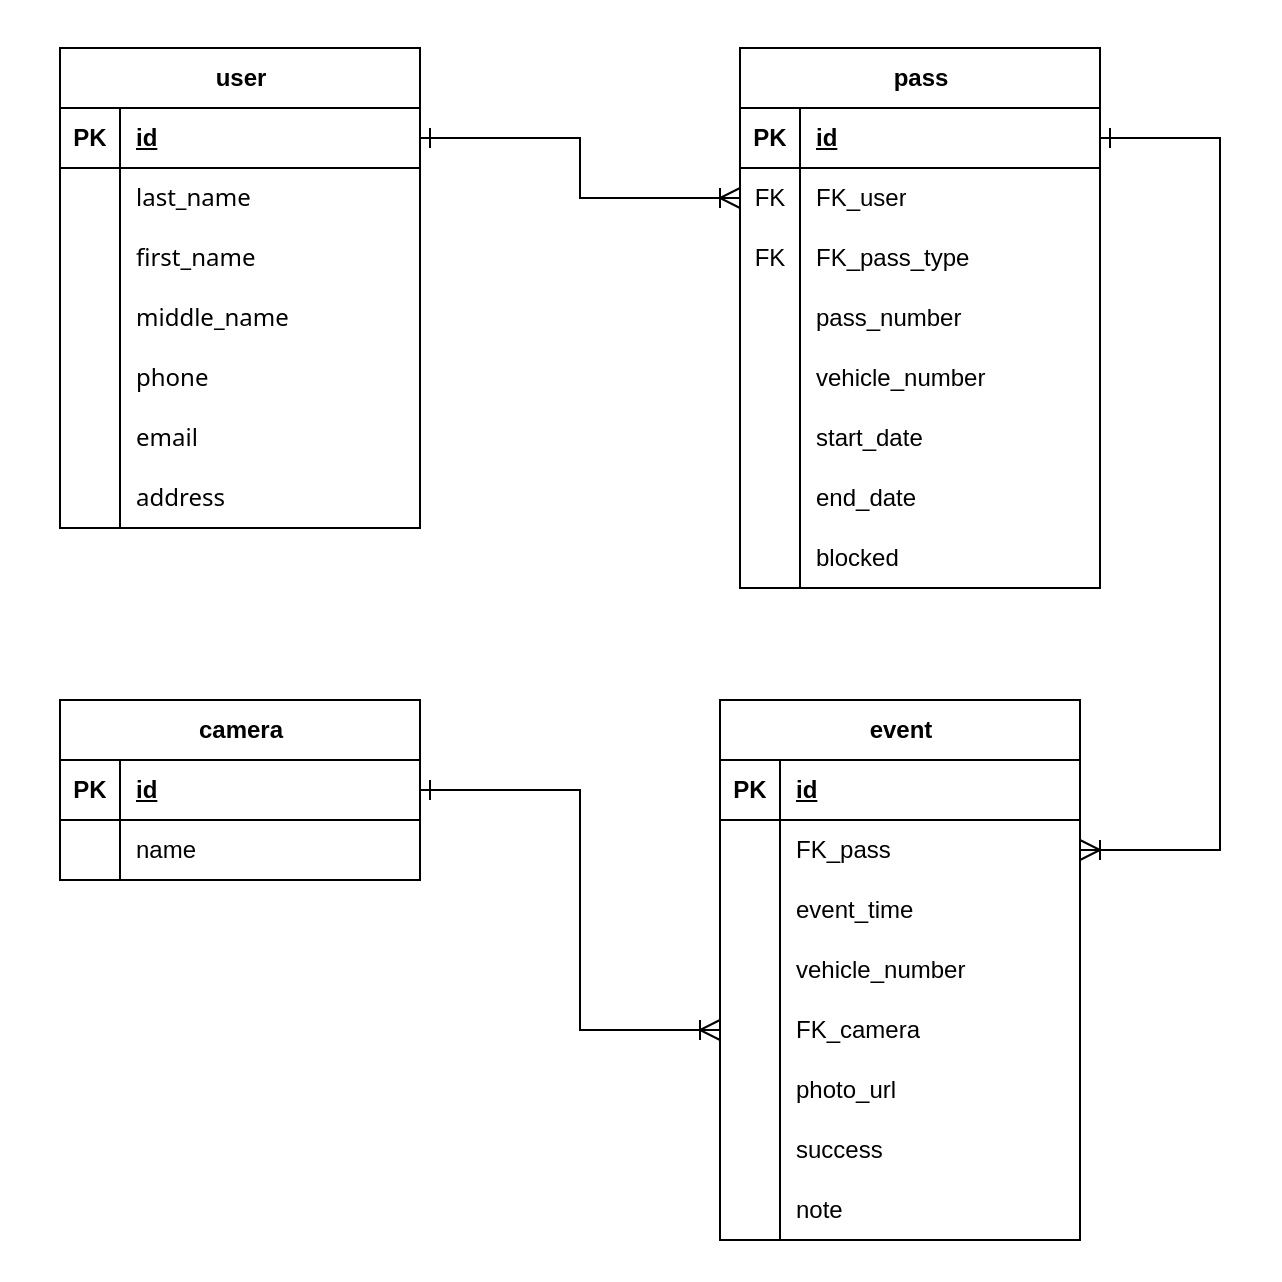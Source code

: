 <mxfile version="24.4.8" type="device">
  <diagram name="Страница — 1" id="ZFLMnjEEjDK_UrK1XO5l">
    <mxGraphModel dx="1221" dy="765" grid="1" gridSize="10" guides="1" tooltips="1" connect="1" arrows="1" fold="1" page="1" pageScale="1" pageWidth="1169" pageHeight="827" background="none" math="0" shadow="0">
      <root>
        <mxCell id="0" />
        <mxCell id="1" parent="0" />
        <mxCell id="rfX3fmeTe_TzDn6MFL8E-45" value="" style="rounded=0;whiteSpace=wrap;html=1;labelBackgroundColor=none;fontColor=default;labelBorderColor=none;strokeColor=none;" parent="1" vertex="1">
          <mxGeometry x="110" y="30" width="640" height="640" as="geometry" />
        </mxCell>
        <mxCell id="8xm2RryPE5Os0l2a6KrY-1" value="user" style="shape=table;startSize=30;container=1;collapsible=1;childLayout=tableLayout;fixedRows=1;rowLines=0;fontStyle=1;align=center;resizeLast=1;html=1;labelBackgroundColor=none;fontColor=default;labelBorderColor=none;" parent="1" vertex="1">
          <mxGeometry x="140" y="54" width="180" height="240" as="geometry" />
        </mxCell>
        <mxCell id="8xm2RryPE5Os0l2a6KrY-2" value="" style="shape=tableRow;horizontal=0;startSize=0;swimlaneHead=0;swimlaneBody=0;fillColor=none;collapsible=0;dropTarget=0;points=[[0,0.5],[1,0.5]];portConstraint=eastwest;top=0;left=0;right=0;bottom=1;labelBackgroundColor=none;fontColor=default;labelBorderColor=none;" parent="8xm2RryPE5Os0l2a6KrY-1" vertex="1">
          <mxGeometry y="30" width="180" height="30" as="geometry" />
        </mxCell>
        <mxCell id="8xm2RryPE5Os0l2a6KrY-3" value="PK" style="shape=partialRectangle;connectable=0;fillColor=none;top=0;left=0;bottom=0;right=0;fontStyle=1;overflow=hidden;whiteSpace=wrap;html=1;labelBackgroundColor=none;fontColor=default;labelBorderColor=none;" parent="8xm2RryPE5Os0l2a6KrY-2" vertex="1">
          <mxGeometry width="30" height="30" as="geometry">
            <mxRectangle width="30" height="30" as="alternateBounds" />
          </mxGeometry>
        </mxCell>
        <mxCell id="8xm2RryPE5Os0l2a6KrY-4" value="id" style="shape=partialRectangle;connectable=0;fillColor=none;top=0;left=0;bottom=0;right=0;align=left;spacingLeft=6;fontStyle=5;overflow=hidden;whiteSpace=wrap;html=1;labelBackgroundColor=none;fontColor=default;labelBorderColor=none;" parent="8xm2RryPE5Os0l2a6KrY-2" vertex="1">
          <mxGeometry x="30" width="150" height="30" as="geometry">
            <mxRectangle width="150" height="30" as="alternateBounds" />
          </mxGeometry>
        </mxCell>
        <mxCell id="8xm2RryPE5Os0l2a6KrY-5" value="" style="shape=tableRow;horizontal=0;startSize=0;swimlaneHead=0;swimlaneBody=0;fillColor=none;collapsible=0;dropTarget=0;points=[[0,0.5],[1,0.5]];portConstraint=eastwest;top=0;left=0;right=0;bottom=0;labelBackgroundColor=none;fontColor=default;labelBorderColor=none;" parent="8xm2RryPE5Os0l2a6KrY-1" vertex="1">
          <mxGeometry y="60" width="180" height="30" as="geometry" />
        </mxCell>
        <mxCell id="8xm2RryPE5Os0l2a6KrY-6" value="" style="shape=partialRectangle;connectable=0;fillColor=none;top=0;left=0;bottom=0;right=0;editable=1;overflow=hidden;whiteSpace=wrap;html=1;labelBackgroundColor=none;fontColor=default;labelBorderColor=none;" parent="8xm2RryPE5Os0l2a6KrY-5" vertex="1">
          <mxGeometry width="30" height="30" as="geometry">
            <mxRectangle width="30" height="30" as="alternateBounds" />
          </mxGeometry>
        </mxCell>
        <mxCell id="8xm2RryPE5Os0l2a6KrY-7" value="&lt;span style=&quot;font-family: Söhne, ui-sans-serif, system-ui, -apple-system, &amp;quot;Segoe UI&amp;quot;, Roboto, Ubuntu, Cantarell, &amp;quot;Noto Sans&amp;quot;, sans-serif, &amp;quot;Helvetica Neue&amp;quot;, Arial, &amp;quot;Apple Color Emoji&amp;quot;, &amp;quot;Segoe UI Emoji&amp;quot;, &amp;quot;Segoe UI Symbol&amp;quot;, &amp;quot;Noto Color Emoji&amp;quot;; white-space-collapse: preserve;&quot;&gt;&lt;font style=&quot;font-size: 12px;&quot;&gt;last_name&lt;/font&gt;&lt;/span&gt;" style="shape=partialRectangle;connectable=0;fillColor=none;top=0;left=0;bottom=0;right=0;align=left;spacingLeft=6;overflow=hidden;whiteSpace=wrap;html=1;labelBackgroundColor=none;fontColor=default;labelBorderColor=none;" parent="8xm2RryPE5Os0l2a6KrY-5" vertex="1">
          <mxGeometry x="30" width="150" height="30" as="geometry">
            <mxRectangle width="150" height="30" as="alternateBounds" />
          </mxGeometry>
        </mxCell>
        <mxCell id="8xm2RryPE5Os0l2a6KrY-8" value="" style="shape=tableRow;horizontal=0;startSize=0;swimlaneHead=0;swimlaneBody=0;fillColor=none;collapsible=0;dropTarget=0;points=[[0,0.5],[1,0.5]];portConstraint=eastwest;top=0;left=0;right=0;bottom=0;labelBackgroundColor=none;fontColor=default;labelBorderColor=none;" parent="8xm2RryPE5Os0l2a6KrY-1" vertex="1">
          <mxGeometry y="90" width="180" height="30" as="geometry" />
        </mxCell>
        <mxCell id="8xm2RryPE5Os0l2a6KrY-9" value="" style="shape=partialRectangle;connectable=0;fillColor=none;top=0;left=0;bottom=0;right=0;editable=1;overflow=hidden;whiteSpace=wrap;html=1;labelBackgroundColor=none;fontColor=default;labelBorderColor=none;" parent="8xm2RryPE5Os0l2a6KrY-8" vertex="1">
          <mxGeometry width="30" height="30" as="geometry">
            <mxRectangle width="30" height="30" as="alternateBounds" />
          </mxGeometry>
        </mxCell>
        <mxCell id="8xm2RryPE5Os0l2a6KrY-10" value="&lt;span style=&quot;font-family: Söhne, ui-sans-serif, system-ui, -apple-system, &amp;quot;Segoe UI&amp;quot;, Roboto, Ubuntu, Cantarell, &amp;quot;Noto Sans&amp;quot;, sans-serif, &amp;quot;Helvetica Neue&amp;quot;, Arial, &amp;quot;Apple Color Emoji&amp;quot;, &amp;quot;Segoe UI Emoji&amp;quot;, &amp;quot;Segoe UI Symbol&amp;quot;, &amp;quot;Noto Color Emoji&amp;quot;; white-space-collapse: preserve;&quot;&gt;&lt;font style=&quot;font-size: 12px;&quot;&gt;first_name&lt;/font&gt;&lt;/span&gt;" style="shape=partialRectangle;connectable=0;fillColor=none;top=0;left=0;bottom=0;right=0;align=left;spacingLeft=6;overflow=hidden;whiteSpace=wrap;html=1;labelBackgroundColor=none;fontColor=default;labelBorderColor=none;" parent="8xm2RryPE5Os0l2a6KrY-8" vertex="1">
          <mxGeometry x="30" width="150" height="30" as="geometry">
            <mxRectangle width="150" height="30" as="alternateBounds" />
          </mxGeometry>
        </mxCell>
        <mxCell id="8xm2RryPE5Os0l2a6KrY-11" value="" style="shape=tableRow;horizontal=0;startSize=0;swimlaneHead=0;swimlaneBody=0;fillColor=none;collapsible=0;dropTarget=0;points=[[0,0.5],[1,0.5]];portConstraint=eastwest;top=0;left=0;right=0;bottom=0;labelBackgroundColor=none;fontColor=default;labelBorderColor=none;" parent="8xm2RryPE5Os0l2a6KrY-1" vertex="1">
          <mxGeometry y="120" width="180" height="30" as="geometry" />
        </mxCell>
        <mxCell id="8xm2RryPE5Os0l2a6KrY-12" value="" style="shape=partialRectangle;connectable=0;fillColor=none;top=0;left=0;bottom=0;right=0;editable=1;overflow=hidden;whiteSpace=wrap;html=1;labelBackgroundColor=none;fontColor=default;labelBorderColor=none;" parent="8xm2RryPE5Os0l2a6KrY-11" vertex="1">
          <mxGeometry width="30" height="30" as="geometry">
            <mxRectangle width="30" height="30" as="alternateBounds" />
          </mxGeometry>
        </mxCell>
        <mxCell id="8xm2RryPE5Os0l2a6KrY-13" value="&lt;span style=&quot;font-family: Söhne, ui-sans-serif, system-ui, -apple-system, &amp;quot;Segoe UI&amp;quot;, Roboto, Ubuntu, Cantarell, &amp;quot;Noto Sans&amp;quot;, sans-serif, &amp;quot;Helvetica Neue&amp;quot;, Arial, &amp;quot;Apple Color Emoji&amp;quot;, &amp;quot;Segoe UI Emoji&amp;quot;, &amp;quot;Segoe UI Symbol&amp;quot;, &amp;quot;Noto Color Emoji&amp;quot;; white-space-collapse: preserve;&quot;&gt;&lt;font style=&quot;font-size: 12px;&quot;&gt;middle_name&lt;/font&gt;&lt;/span&gt;" style="shape=partialRectangle;connectable=0;fillColor=none;top=0;left=0;bottom=0;right=0;align=left;spacingLeft=6;overflow=hidden;whiteSpace=wrap;html=1;labelBackgroundColor=none;fontColor=default;labelBorderColor=none;" parent="8xm2RryPE5Os0l2a6KrY-11" vertex="1">
          <mxGeometry x="30" width="150" height="30" as="geometry">
            <mxRectangle width="150" height="30" as="alternateBounds" />
          </mxGeometry>
        </mxCell>
        <mxCell id="8xm2RryPE5Os0l2a6KrY-17" value="" style="shape=tableRow;horizontal=0;startSize=0;swimlaneHead=0;swimlaneBody=0;fillColor=none;collapsible=0;dropTarget=0;points=[[0,0.5],[1,0.5]];portConstraint=eastwest;top=0;left=0;right=0;bottom=0;labelBackgroundColor=none;fontColor=default;labelBorderColor=none;" parent="8xm2RryPE5Os0l2a6KrY-1" vertex="1">
          <mxGeometry y="150" width="180" height="30" as="geometry" />
        </mxCell>
        <mxCell id="8xm2RryPE5Os0l2a6KrY-18" value="" style="shape=partialRectangle;connectable=0;fillColor=none;top=0;left=0;bottom=0;right=0;editable=1;overflow=hidden;whiteSpace=wrap;html=1;labelBackgroundColor=none;fontColor=default;labelBorderColor=none;" parent="8xm2RryPE5Os0l2a6KrY-17" vertex="1">
          <mxGeometry width="30" height="30" as="geometry">
            <mxRectangle width="30" height="30" as="alternateBounds" />
          </mxGeometry>
        </mxCell>
        <mxCell id="8xm2RryPE5Os0l2a6KrY-19" value="&lt;span style=&quot;font-family: Söhne, ui-sans-serif, system-ui, -apple-system, &amp;quot;Segoe UI&amp;quot;, Roboto, Ubuntu, Cantarell, &amp;quot;Noto Sans&amp;quot;, sans-serif, &amp;quot;Helvetica Neue&amp;quot;, Arial, &amp;quot;Apple Color Emoji&amp;quot;, &amp;quot;Segoe UI Emoji&amp;quot;, &amp;quot;Segoe UI Symbol&amp;quot;, &amp;quot;Noto Color Emoji&amp;quot;; white-space-collapse: preserve;&quot;&gt;&lt;font style=&quot;font-size: 12px;&quot;&gt;phone&lt;/font&gt;&lt;/span&gt;" style="shape=partialRectangle;connectable=0;fillColor=none;top=0;left=0;bottom=0;right=0;align=left;spacingLeft=6;overflow=hidden;whiteSpace=wrap;html=1;labelBackgroundColor=none;fontColor=default;labelBorderColor=none;" parent="8xm2RryPE5Os0l2a6KrY-17" vertex="1">
          <mxGeometry x="30" width="150" height="30" as="geometry">
            <mxRectangle width="150" height="30" as="alternateBounds" />
          </mxGeometry>
        </mxCell>
        <mxCell id="8xm2RryPE5Os0l2a6KrY-14" value="" style="shape=tableRow;horizontal=0;startSize=0;swimlaneHead=0;swimlaneBody=0;fillColor=none;collapsible=0;dropTarget=0;points=[[0,0.5],[1,0.5]];portConstraint=eastwest;top=0;left=0;right=0;bottom=0;labelBackgroundColor=none;fontColor=default;labelBorderColor=none;" parent="8xm2RryPE5Os0l2a6KrY-1" vertex="1">
          <mxGeometry y="180" width="180" height="30" as="geometry" />
        </mxCell>
        <mxCell id="8xm2RryPE5Os0l2a6KrY-15" value="" style="shape=partialRectangle;connectable=0;fillColor=none;top=0;left=0;bottom=0;right=0;editable=1;overflow=hidden;whiteSpace=wrap;html=1;labelBackgroundColor=none;fontColor=default;labelBorderColor=none;" parent="8xm2RryPE5Os0l2a6KrY-14" vertex="1">
          <mxGeometry width="30" height="30" as="geometry">
            <mxRectangle width="30" height="30" as="alternateBounds" />
          </mxGeometry>
        </mxCell>
        <mxCell id="8xm2RryPE5Os0l2a6KrY-16" value="&lt;font face=&quot;Söhne, ui-sans-serif, system-ui, -apple-system, Segoe UI, Roboto, Ubuntu, Cantarell, Noto Sans, sans-serif, Helvetica Neue, Arial, Apple Color Emoji, Segoe UI Emoji, Segoe UI Symbol, Noto Color Emoji&quot;&gt;&lt;span style=&quot;white-space-collapse: preserve;&quot;&gt;email&lt;/span&gt;&lt;/font&gt;" style="shape=partialRectangle;connectable=0;fillColor=none;top=0;left=0;bottom=0;right=0;align=left;spacingLeft=6;overflow=hidden;whiteSpace=wrap;html=1;labelBackgroundColor=none;fontColor=default;labelBorderColor=none;" parent="8xm2RryPE5Os0l2a6KrY-14" vertex="1">
          <mxGeometry x="30" width="150" height="30" as="geometry">
            <mxRectangle width="150" height="30" as="alternateBounds" />
          </mxGeometry>
        </mxCell>
        <mxCell id="8xm2RryPE5Os0l2a6KrY-20" value="" style="shape=tableRow;horizontal=0;startSize=0;swimlaneHead=0;swimlaneBody=0;fillColor=none;collapsible=0;dropTarget=0;points=[[0,0.5],[1,0.5]];portConstraint=eastwest;top=0;left=0;right=0;bottom=0;labelBackgroundColor=none;fontColor=default;labelBorderColor=none;" parent="8xm2RryPE5Os0l2a6KrY-1" vertex="1">
          <mxGeometry y="210" width="180" height="30" as="geometry" />
        </mxCell>
        <mxCell id="8xm2RryPE5Os0l2a6KrY-21" value="" style="shape=partialRectangle;connectable=0;fillColor=none;top=0;left=0;bottom=0;right=0;editable=1;overflow=hidden;whiteSpace=wrap;html=1;labelBackgroundColor=none;fontColor=default;labelBorderColor=none;" parent="8xm2RryPE5Os0l2a6KrY-20" vertex="1">
          <mxGeometry width="30" height="30" as="geometry">
            <mxRectangle width="30" height="30" as="alternateBounds" />
          </mxGeometry>
        </mxCell>
        <mxCell id="8xm2RryPE5Os0l2a6KrY-22" value="&lt;span style=&quot;font-family: Söhne, ui-sans-serif, system-ui, -apple-system, &amp;quot;Segoe UI&amp;quot;, Roboto, Ubuntu, Cantarell, &amp;quot;Noto Sans&amp;quot;, sans-serif, &amp;quot;Helvetica Neue&amp;quot;, Arial, &amp;quot;Apple Color Emoji&amp;quot;, &amp;quot;Segoe UI Emoji&amp;quot;, &amp;quot;Segoe UI Symbol&amp;quot;, &amp;quot;Noto Color Emoji&amp;quot;; white-space-collapse: preserve;&quot;&gt;&lt;font style=&quot;font-size: 12px;&quot;&gt;address&lt;/font&gt;&lt;/span&gt;" style="shape=partialRectangle;connectable=0;fillColor=none;top=0;left=0;bottom=0;right=0;align=left;spacingLeft=6;overflow=hidden;whiteSpace=wrap;html=1;labelBackgroundColor=none;fontColor=default;labelBorderColor=none;" parent="8xm2RryPE5Os0l2a6KrY-20" vertex="1">
          <mxGeometry x="30" width="150" height="30" as="geometry">
            <mxRectangle width="150" height="30" as="alternateBounds" />
          </mxGeometry>
        </mxCell>
        <mxCell id="8xm2RryPE5Os0l2a6KrY-23" value="&lt;div style=&quot;text-align: left;&quot;&gt;&lt;span style=&quot;background-color: initial; white-space: pre-wrap;&quot;&gt;pass&lt;/span&gt;&lt;/div&gt;" style="shape=table;startSize=30;container=1;collapsible=1;childLayout=tableLayout;fixedRows=1;rowLines=0;fontStyle=1;align=center;resizeLast=1;html=1;labelBackgroundColor=none;fontColor=default;labelBorderColor=none;" parent="1" vertex="1">
          <mxGeometry x="480" y="54" width="180" height="270" as="geometry" />
        </mxCell>
        <mxCell id="8xm2RryPE5Os0l2a6KrY-24" value="" style="shape=tableRow;horizontal=0;startSize=0;swimlaneHead=0;swimlaneBody=0;fillColor=none;collapsible=0;dropTarget=0;points=[[0,0.5],[1,0.5]];portConstraint=eastwest;top=0;left=0;right=0;bottom=1;labelBackgroundColor=none;fontColor=default;labelBorderColor=none;" parent="8xm2RryPE5Os0l2a6KrY-23" vertex="1">
          <mxGeometry y="30" width="180" height="30" as="geometry" />
        </mxCell>
        <mxCell id="8xm2RryPE5Os0l2a6KrY-25" value="PK" style="shape=partialRectangle;connectable=0;fillColor=none;top=0;left=0;bottom=0;right=0;fontStyle=1;overflow=hidden;whiteSpace=wrap;html=1;labelBackgroundColor=none;fontColor=default;labelBorderColor=none;" parent="8xm2RryPE5Os0l2a6KrY-24" vertex="1">
          <mxGeometry width="30" height="30" as="geometry">
            <mxRectangle width="30" height="30" as="alternateBounds" />
          </mxGeometry>
        </mxCell>
        <mxCell id="8xm2RryPE5Os0l2a6KrY-26" value="id" style="shape=partialRectangle;connectable=0;fillColor=none;top=0;left=0;bottom=0;right=0;align=left;spacingLeft=6;fontStyle=5;overflow=hidden;whiteSpace=wrap;html=1;labelBackgroundColor=none;fontColor=default;labelBorderColor=none;" parent="8xm2RryPE5Os0l2a6KrY-24" vertex="1">
          <mxGeometry x="30" width="150" height="30" as="geometry">
            <mxRectangle width="150" height="30" as="alternateBounds" />
          </mxGeometry>
        </mxCell>
        <mxCell id="8xm2RryPE5Os0l2a6KrY-27" value="" style="shape=tableRow;horizontal=0;startSize=0;swimlaneHead=0;swimlaneBody=0;fillColor=none;collapsible=0;dropTarget=0;points=[[0,0.5],[1,0.5]];portConstraint=eastwest;top=0;left=0;right=0;bottom=0;labelBackgroundColor=none;fontColor=default;labelBorderColor=none;" parent="8xm2RryPE5Os0l2a6KrY-23" vertex="1">
          <mxGeometry y="60" width="180" height="30" as="geometry" />
        </mxCell>
        <mxCell id="8xm2RryPE5Os0l2a6KrY-28" value="FK" style="shape=partialRectangle;connectable=0;fillColor=none;top=0;left=0;bottom=0;right=0;editable=1;overflow=hidden;whiteSpace=wrap;html=1;labelBackgroundColor=none;fontColor=default;labelBorderColor=none;" parent="8xm2RryPE5Os0l2a6KrY-27" vertex="1">
          <mxGeometry width="30" height="30" as="geometry">
            <mxRectangle width="30" height="30" as="alternateBounds" />
          </mxGeometry>
        </mxCell>
        <mxCell id="8xm2RryPE5Os0l2a6KrY-29" value="FK_user" style="shape=partialRectangle;connectable=0;fillColor=none;top=0;left=0;bottom=0;right=0;align=left;spacingLeft=6;overflow=hidden;whiteSpace=wrap;html=1;labelBackgroundColor=none;fontColor=default;labelBorderColor=none;" parent="8xm2RryPE5Os0l2a6KrY-27" vertex="1">
          <mxGeometry x="30" width="150" height="30" as="geometry">
            <mxRectangle width="150" height="30" as="alternateBounds" />
          </mxGeometry>
        </mxCell>
        <mxCell id="8xm2RryPE5Os0l2a6KrY-30" value="" style="shape=tableRow;horizontal=0;startSize=0;swimlaneHead=0;swimlaneBody=0;fillColor=none;collapsible=0;dropTarget=0;points=[[0,0.5],[1,0.5]];portConstraint=eastwest;top=0;left=0;right=0;bottom=0;labelBackgroundColor=none;fontColor=default;labelBorderColor=none;" parent="8xm2RryPE5Os0l2a6KrY-23" vertex="1">
          <mxGeometry y="90" width="180" height="30" as="geometry" />
        </mxCell>
        <mxCell id="8xm2RryPE5Os0l2a6KrY-31" value="&lt;span style=&quot;text-align: left; white-space-collapse: preserve;&quot;&gt;FK&lt;/span&gt;" style="shape=partialRectangle;connectable=0;fillColor=none;top=0;left=0;bottom=0;right=0;editable=1;overflow=hidden;whiteSpace=wrap;html=1;labelBackgroundColor=none;fontColor=default;labelBorderColor=none;" parent="8xm2RryPE5Os0l2a6KrY-30" vertex="1">
          <mxGeometry width="30" height="30" as="geometry">
            <mxRectangle width="30" height="30" as="alternateBounds" />
          </mxGeometry>
        </mxCell>
        <mxCell id="8xm2RryPE5Os0l2a6KrY-32" value="&lt;span style=&quot;white-space-collapse: preserve;&quot;&gt;&lt;font style=&quot;font-size: 12px;&quot;&gt;FK_pass_type&lt;/font&gt;&lt;/span&gt;" style="shape=partialRectangle;connectable=0;fillColor=none;top=0;left=0;bottom=0;right=0;align=left;spacingLeft=6;overflow=hidden;whiteSpace=wrap;html=1;labelBackgroundColor=none;fontColor=default;labelBorderColor=none;" parent="8xm2RryPE5Os0l2a6KrY-30" vertex="1">
          <mxGeometry x="30" width="150" height="30" as="geometry">
            <mxRectangle width="150" height="30" as="alternateBounds" />
          </mxGeometry>
        </mxCell>
        <mxCell id="8xm2RryPE5Os0l2a6KrY-33" value="" style="shape=tableRow;horizontal=0;startSize=0;swimlaneHead=0;swimlaneBody=0;fillColor=none;collapsible=0;dropTarget=0;points=[[0,0.5],[1,0.5]];portConstraint=eastwest;top=0;left=0;right=0;bottom=0;labelBackgroundColor=none;fontColor=default;labelBorderColor=none;" parent="8xm2RryPE5Os0l2a6KrY-23" vertex="1">
          <mxGeometry y="120" width="180" height="30" as="geometry" />
        </mxCell>
        <mxCell id="8xm2RryPE5Os0l2a6KrY-34" value="" style="shape=partialRectangle;connectable=0;fillColor=none;top=0;left=0;bottom=0;right=0;editable=1;overflow=hidden;whiteSpace=wrap;html=1;labelBackgroundColor=none;fontColor=default;labelBorderColor=none;" parent="8xm2RryPE5Os0l2a6KrY-33" vertex="1">
          <mxGeometry width="30" height="30" as="geometry">
            <mxRectangle width="30" height="30" as="alternateBounds" />
          </mxGeometry>
        </mxCell>
        <mxCell id="8xm2RryPE5Os0l2a6KrY-35" value="&lt;span style=&quot;white-space-collapse: preserve;&quot;&gt;&lt;font face=&quot;Helvetica&quot; style=&quot;font-size: 12px;&quot;&gt;pass_number&lt;/font&gt;&lt;/span&gt;" style="shape=partialRectangle;connectable=0;fillColor=none;top=0;left=0;bottom=0;right=0;align=left;spacingLeft=6;overflow=hidden;whiteSpace=wrap;html=1;labelBackgroundColor=none;fontColor=default;labelBorderColor=none;" parent="8xm2RryPE5Os0l2a6KrY-33" vertex="1">
          <mxGeometry x="30" width="150" height="30" as="geometry">
            <mxRectangle width="150" height="30" as="alternateBounds" />
          </mxGeometry>
        </mxCell>
        <mxCell id="KaoGU5yQFKC2PFbs57Cs-1" value="" style="shape=tableRow;horizontal=0;startSize=0;swimlaneHead=0;swimlaneBody=0;fillColor=none;collapsible=0;dropTarget=0;points=[[0,0.5],[1,0.5]];portConstraint=eastwest;top=0;left=0;right=0;bottom=0;labelBackgroundColor=none;fontColor=default;labelBorderColor=none;" vertex="1" parent="8xm2RryPE5Os0l2a6KrY-23">
          <mxGeometry y="150" width="180" height="30" as="geometry" />
        </mxCell>
        <mxCell id="KaoGU5yQFKC2PFbs57Cs-2" value="" style="shape=partialRectangle;connectable=0;fillColor=none;top=0;left=0;bottom=0;right=0;editable=1;overflow=hidden;whiteSpace=wrap;html=1;labelBackgroundColor=none;fontColor=default;labelBorderColor=none;" vertex="1" parent="KaoGU5yQFKC2PFbs57Cs-1">
          <mxGeometry width="30" height="30" as="geometry">
            <mxRectangle width="30" height="30" as="alternateBounds" />
          </mxGeometry>
        </mxCell>
        <mxCell id="KaoGU5yQFKC2PFbs57Cs-3" value="vehicle_number" style="shape=partialRectangle;connectable=0;fillColor=none;top=0;left=0;bottom=0;right=0;align=left;spacingLeft=6;overflow=hidden;whiteSpace=wrap;html=1;labelBackgroundColor=none;fontColor=default;labelBorderColor=none;" vertex="1" parent="KaoGU5yQFKC2PFbs57Cs-1">
          <mxGeometry x="30" width="150" height="30" as="geometry">
            <mxRectangle width="150" height="30" as="alternateBounds" />
          </mxGeometry>
        </mxCell>
        <mxCell id="8xm2RryPE5Os0l2a6KrY-36" value="" style="shape=tableRow;horizontal=0;startSize=0;swimlaneHead=0;swimlaneBody=0;fillColor=none;collapsible=0;dropTarget=0;points=[[0,0.5],[1,0.5]];portConstraint=eastwest;top=0;left=0;right=0;bottom=0;labelBackgroundColor=none;fontColor=default;labelBorderColor=none;" parent="8xm2RryPE5Os0l2a6KrY-23" vertex="1">
          <mxGeometry y="180" width="180" height="30" as="geometry" />
        </mxCell>
        <mxCell id="8xm2RryPE5Os0l2a6KrY-37" value="" style="shape=partialRectangle;connectable=0;fillColor=none;top=0;left=0;bottom=0;right=0;editable=1;overflow=hidden;whiteSpace=wrap;html=1;labelBackgroundColor=none;fontColor=default;labelBorderColor=none;" parent="8xm2RryPE5Os0l2a6KrY-36" vertex="1">
          <mxGeometry width="30" height="30" as="geometry">
            <mxRectangle width="30" height="30" as="alternateBounds" />
          </mxGeometry>
        </mxCell>
        <mxCell id="8xm2RryPE5Os0l2a6KrY-38" value="start_date" style="shape=partialRectangle;connectable=0;fillColor=none;top=0;left=0;bottom=0;right=0;align=left;spacingLeft=6;overflow=hidden;whiteSpace=wrap;html=1;labelBackgroundColor=none;fontColor=default;labelBorderColor=none;" parent="8xm2RryPE5Os0l2a6KrY-36" vertex="1">
          <mxGeometry x="30" width="150" height="30" as="geometry">
            <mxRectangle width="150" height="30" as="alternateBounds" />
          </mxGeometry>
        </mxCell>
        <mxCell id="8xm2RryPE5Os0l2a6KrY-39" value="" style="shape=tableRow;horizontal=0;startSize=0;swimlaneHead=0;swimlaneBody=0;fillColor=none;collapsible=0;dropTarget=0;points=[[0,0.5],[1,0.5]];portConstraint=eastwest;top=0;left=0;right=0;bottom=0;labelBackgroundColor=none;fontColor=default;labelBorderColor=none;" parent="8xm2RryPE5Os0l2a6KrY-23" vertex="1">
          <mxGeometry y="210" width="180" height="30" as="geometry" />
        </mxCell>
        <mxCell id="8xm2RryPE5Os0l2a6KrY-40" value="" style="shape=partialRectangle;connectable=0;fillColor=none;top=0;left=0;bottom=0;right=0;editable=1;overflow=hidden;whiteSpace=wrap;html=1;labelBackgroundColor=none;fontColor=default;labelBorderColor=none;" parent="8xm2RryPE5Os0l2a6KrY-39" vertex="1">
          <mxGeometry width="30" height="30" as="geometry">
            <mxRectangle width="30" height="30" as="alternateBounds" />
          </mxGeometry>
        </mxCell>
        <mxCell id="8xm2RryPE5Os0l2a6KrY-41" value="end_date" style="shape=partialRectangle;connectable=0;fillColor=none;top=0;left=0;bottom=0;right=0;align=left;spacingLeft=6;overflow=hidden;whiteSpace=wrap;html=1;labelBackgroundColor=none;fontColor=default;labelBorderColor=none;" parent="8xm2RryPE5Os0l2a6KrY-39" vertex="1">
          <mxGeometry x="30" width="150" height="30" as="geometry">
            <mxRectangle width="150" height="30" as="alternateBounds" />
          </mxGeometry>
        </mxCell>
        <mxCell id="8xm2RryPE5Os0l2a6KrY-42" value="" style="shape=tableRow;horizontal=0;startSize=0;swimlaneHead=0;swimlaneBody=0;fillColor=none;collapsible=0;dropTarget=0;points=[[0,0.5],[1,0.5]];portConstraint=eastwest;top=0;left=0;right=0;bottom=0;labelBackgroundColor=none;fontColor=default;labelBorderColor=none;" parent="8xm2RryPE5Os0l2a6KrY-23" vertex="1">
          <mxGeometry y="240" width="180" height="30" as="geometry" />
        </mxCell>
        <mxCell id="8xm2RryPE5Os0l2a6KrY-43" value="" style="shape=partialRectangle;connectable=0;fillColor=none;top=0;left=0;bottom=0;right=0;editable=1;overflow=hidden;whiteSpace=wrap;html=1;labelBackgroundColor=none;fontColor=default;labelBorderColor=none;" parent="8xm2RryPE5Os0l2a6KrY-42" vertex="1">
          <mxGeometry width="30" height="30" as="geometry">
            <mxRectangle width="30" height="30" as="alternateBounds" />
          </mxGeometry>
        </mxCell>
        <mxCell id="8xm2RryPE5Os0l2a6KrY-44" value="blocked" style="shape=partialRectangle;connectable=0;fillColor=none;top=0;left=0;bottom=0;right=0;align=left;spacingLeft=6;overflow=hidden;whiteSpace=wrap;html=1;labelBackgroundColor=none;fontColor=default;labelBorderColor=none;" parent="8xm2RryPE5Os0l2a6KrY-42" vertex="1">
          <mxGeometry x="30" width="150" height="30" as="geometry">
            <mxRectangle width="150" height="30" as="alternateBounds" />
          </mxGeometry>
        </mxCell>
        <mxCell id="8xm2RryPE5Os0l2a6KrY-80" value="event" style="shape=table;startSize=30;container=1;collapsible=1;childLayout=tableLayout;fixedRows=1;rowLines=0;fontStyle=1;align=center;resizeLast=1;html=1;labelBackgroundColor=none;fontColor=default;labelBorderColor=none;" parent="1" vertex="1">
          <mxGeometry x="470" y="380" width="180" height="270" as="geometry" />
        </mxCell>
        <mxCell id="8xm2RryPE5Os0l2a6KrY-81" value="" style="shape=tableRow;horizontal=0;startSize=0;swimlaneHead=0;swimlaneBody=0;fillColor=none;collapsible=0;dropTarget=0;points=[[0,0.5],[1,0.5]];portConstraint=eastwest;top=0;left=0;right=0;bottom=1;labelBackgroundColor=none;fontColor=default;labelBorderColor=none;" parent="8xm2RryPE5Os0l2a6KrY-80" vertex="1">
          <mxGeometry y="30" width="180" height="30" as="geometry" />
        </mxCell>
        <mxCell id="8xm2RryPE5Os0l2a6KrY-82" value="PK" style="shape=partialRectangle;connectable=0;fillColor=none;top=0;left=0;bottom=0;right=0;fontStyle=1;overflow=hidden;whiteSpace=wrap;html=1;labelBackgroundColor=none;fontColor=default;labelBorderColor=none;" parent="8xm2RryPE5Os0l2a6KrY-81" vertex="1">
          <mxGeometry width="30" height="30" as="geometry">
            <mxRectangle width="30" height="30" as="alternateBounds" />
          </mxGeometry>
        </mxCell>
        <mxCell id="8xm2RryPE5Os0l2a6KrY-83" value="id" style="shape=partialRectangle;connectable=0;fillColor=none;top=0;left=0;bottom=0;right=0;align=left;spacingLeft=6;fontStyle=5;overflow=hidden;whiteSpace=wrap;html=1;labelBackgroundColor=none;fontColor=default;labelBorderColor=none;" parent="8xm2RryPE5Os0l2a6KrY-81" vertex="1">
          <mxGeometry x="30" width="150" height="30" as="geometry">
            <mxRectangle width="150" height="30" as="alternateBounds" />
          </mxGeometry>
        </mxCell>
        <mxCell id="8xm2RryPE5Os0l2a6KrY-87" value="" style="shape=tableRow;horizontal=0;startSize=0;swimlaneHead=0;swimlaneBody=0;fillColor=none;collapsible=0;dropTarget=0;points=[[0,0.5],[1,0.5]];portConstraint=eastwest;top=0;left=0;right=0;bottom=0;labelBackgroundColor=none;fontColor=default;labelBorderColor=none;" parent="8xm2RryPE5Os0l2a6KrY-80" vertex="1">
          <mxGeometry y="60" width="180" height="30" as="geometry" />
        </mxCell>
        <mxCell id="8xm2RryPE5Os0l2a6KrY-88" value="" style="shape=partialRectangle;connectable=0;fillColor=none;top=0;left=0;bottom=0;right=0;editable=1;overflow=hidden;whiteSpace=wrap;html=1;labelBackgroundColor=none;fontColor=default;labelBorderColor=none;" parent="8xm2RryPE5Os0l2a6KrY-87" vertex="1">
          <mxGeometry width="30" height="30" as="geometry">
            <mxRectangle width="30" height="30" as="alternateBounds" />
          </mxGeometry>
        </mxCell>
        <mxCell id="8xm2RryPE5Os0l2a6KrY-89" value="FK_&lt;span style=&quot;white-space-collapse: preserve;&quot;&gt;pass&lt;/span&gt;" style="shape=partialRectangle;connectable=0;fillColor=none;top=0;left=0;bottom=0;right=0;align=left;spacingLeft=6;overflow=hidden;whiteSpace=wrap;html=1;labelBackgroundColor=none;fontColor=default;labelBorderColor=none;" parent="8xm2RryPE5Os0l2a6KrY-87" vertex="1">
          <mxGeometry x="30" width="150" height="30" as="geometry">
            <mxRectangle width="150" height="30" as="alternateBounds" />
          </mxGeometry>
        </mxCell>
        <mxCell id="8xm2RryPE5Os0l2a6KrY-93" value="" style="shape=tableRow;horizontal=0;startSize=0;swimlaneHead=0;swimlaneBody=0;fillColor=none;collapsible=0;dropTarget=0;points=[[0,0.5],[1,0.5]];portConstraint=eastwest;top=0;left=0;right=0;bottom=0;labelBackgroundColor=none;fontColor=default;labelBorderColor=none;" parent="8xm2RryPE5Os0l2a6KrY-80" vertex="1">
          <mxGeometry y="90" width="180" height="30" as="geometry" />
        </mxCell>
        <mxCell id="8xm2RryPE5Os0l2a6KrY-94" value="" style="shape=partialRectangle;connectable=0;fillColor=none;top=0;left=0;bottom=0;right=0;editable=1;overflow=hidden;whiteSpace=wrap;html=1;labelBackgroundColor=none;fontColor=default;labelBorderColor=none;" parent="8xm2RryPE5Os0l2a6KrY-93" vertex="1">
          <mxGeometry width="30" height="30" as="geometry">
            <mxRectangle width="30" height="30" as="alternateBounds" />
          </mxGeometry>
        </mxCell>
        <mxCell id="8xm2RryPE5Os0l2a6KrY-95" value="&lt;span style=&quot;white-space: pre;&quot;&gt;&lt;font face=&quot;Helvetica&quot; style=&quot;font-size: 12px;&quot;&gt;event_time&lt;/font&gt;&lt;/span&gt;" style="shape=partialRectangle;connectable=0;fillColor=none;top=0;left=0;bottom=0;right=0;align=left;spacingLeft=6;overflow=hidden;whiteSpace=wrap;html=1;labelBackgroundColor=none;fontColor=default;labelBorderColor=none;" parent="8xm2RryPE5Os0l2a6KrY-93" vertex="1">
          <mxGeometry x="30" width="150" height="30" as="geometry">
            <mxRectangle width="150" height="30" as="alternateBounds" />
          </mxGeometry>
        </mxCell>
        <mxCell id="rfX3fmeTe_TzDn6MFL8E-1" value="" style="shape=tableRow;horizontal=0;startSize=0;swimlaneHead=0;swimlaneBody=0;fillColor=none;collapsible=0;dropTarget=0;points=[[0,0.5],[1,0.5]];portConstraint=eastwest;top=0;left=0;right=0;bottom=0;labelBackgroundColor=none;fontColor=default;labelBorderColor=none;" parent="8xm2RryPE5Os0l2a6KrY-80" vertex="1">
          <mxGeometry y="120" width="180" height="30" as="geometry" />
        </mxCell>
        <mxCell id="rfX3fmeTe_TzDn6MFL8E-2" value="" style="shape=partialRectangle;connectable=0;fillColor=none;top=0;left=0;bottom=0;right=0;editable=1;overflow=hidden;whiteSpace=wrap;html=1;labelBackgroundColor=none;fontColor=default;labelBorderColor=none;" parent="rfX3fmeTe_TzDn6MFL8E-1" vertex="1">
          <mxGeometry width="30" height="30" as="geometry">
            <mxRectangle width="30" height="30" as="alternateBounds" />
          </mxGeometry>
        </mxCell>
        <mxCell id="rfX3fmeTe_TzDn6MFL8E-3" value="vehicle_number" style="shape=partialRectangle;connectable=0;fillColor=none;top=0;left=0;bottom=0;right=0;align=left;spacingLeft=6;overflow=hidden;whiteSpace=wrap;html=1;labelBackgroundColor=none;fontColor=default;labelBorderColor=none;" parent="rfX3fmeTe_TzDn6MFL8E-1" vertex="1">
          <mxGeometry x="30" width="150" height="30" as="geometry">
            <mxRectangle width="150" height="30" as="alternateBounds" />
          </mxGeometry>
        </mxCell>
        <mxCell id="rfX3fmeTe_TzDn6MFL8E-4" value="" style="shape=tableRow;horizontal=0;startSize=0;swimlaneHead=0;swimlaneBody=0;fillColor=none;collapsible=0;dropTarget=0;points=[[0,0.5],[1,0.5]];portConstraint=eastwest;top=0;left=0;right=0;bottom=0;labelBackgroundColor=none;fontColor=default;labelBorderColor=none;" parent="8xm2RryPE5Os0l2a6KrY-80" vertex="1">
          <mxGeometry y="150" width="180" height="30" as="geometry" />
        </mxCell>
        <mxCell id="rfX3fmeTe_TzDn6MFL8E-5" value="" style="shape=partialRectangle;connectable=0;fillColor=none;top=0;left=0;bottom=0;right=0;editable=1;overflow=hidden;whiteSpace=wrap;html=1;labelBackgroundColor=none;fontColor=default;labelBorderColor=none;" parent="rfX3fmeTe_TzDn6MFL8E-4" vertex="1">
          <mxGeometry width="30" height="30" as="geometry">
            <mxRectangle width="30" height="30" as="alternateBounds" />
          </mxGeometry>
        </mxCell>
        <mxCell id="rfX3fmeTe_TzDn6MFL8E-6" value="FK_camera" style="shape=partialRectangle;connectable=0;fillColor=none;top=0;left=0;bottom=0;right=0;align=left;spacingLeft=6;overflow=hidden;whiteSpace=wrap;html=1;labelBackgroundColor=none;fontColor=default;labelBorderColor=none;" parent="rfX3fmeTe_TzDn6MFL8E-4" vertex="1">
          <mxGeometry x="30" width="150" height="30" as="geometry">
            <mxRectangle width="150" height="30" as="alternateBounds" />
          </mxGeometry>
        </mxCell>
        <mxCell id="rfX3fmeTe_TzDn6MFL8E-7" value="" style="shape=tableRow;horizontal=0;startSize=0;swimlaneHead=0;swimlaneBody=0;fillColor=none;collapsible=0;dropTarget=0;points=[[0,0.5],[1,0.5]];portConstraint=eastwest;top=0;left=0;right=0;bottom=0;labelBackgroundColor=none;fontColor=default;labelBorderColor=none;" parent="8xm2RryPE5Os0l2a6KrY-80" vertex="1">
          <mxGeometry y="180" width="180" height="30" as="geometry" />
        </mxCell>
        <mxCell id="rfX3fmeTe_TzDn6MFL8E-8" value="" style="shape=partialRectangle;connectable=0;fillColor=none;top=0;left=0;bottom=0;right=0;editable=1;overflow=hidden;whiteSpace=wrap;html=1;labelBackgroundColor=none;fontColor=default;labelBorderColor=none;" parent="rfX3fmeTe_TzDn6MFL8E-7" vertex="1">
          <mxGeometry width="30" height="30" as="geometry">
            <mxRectangle width="30" height="30" as="alternateBounds" />
          </mxGeometry>
        </mxCell>
        <mxCell id="rfX3fmeTe_TzDn6MFL8E-9" value="photo_url" style="shape=partialRectangle;connectable=0;fillColor=none;top=0;left=0;bottom=0;right=0;align=left;spacingLeft=6;overflow=hidden;whiteSpace=wrap;html=1;labelBackgroundColor=none;fontColor=default;labelBorderColor=none;" parent="rfX3fmeTe_TzDn6MFL8E-7" vertex="1">
          <mxGeometry x="30" width="150" height="30" as="geometry">
            <mxRectangle width="150" height="30" as="alternateBounds" />
          </mxGeometry>
        </mxCell>
        <mxCell id="rfX3fmeTe_TzDn6MFL8E-10" value="" style="shape=tableRow;horizontal=0;startSize=0;swimlaneHead=0;swimlaneBody=0;fillColor=none;collapsible=0;dropTarget=0;points=[[0,0.5],[1,0.5]];portConstraint=eastwest;top=0;left=0;right=0;bottom=0;labelBackgroundColor=none;fontColor=default;labelBorderColor=none;" parent="8xm2RryPE5Os0l2a6KrY-80" vertex="1">
          <mxGeometry y="210" width="180" height="30" as="geometry" />
        </mxCell>
        <mxCell id="rfX3fmeTe_TzDn6MFL8E-11" value="" style="shape=partialRectangle;connectable=0;fillColor=none;top=0;left=0;bottom=0;right=0;editable=1;overflow=hidden;whiteSpace=wrap;html=1;labelBackgroundColor=none;fontColor=default;labelBorderColor=none;" parent="rfX3fmeTe_TzDn6MFL8E-10" vertex="1">
          <mxGeometry width="30" height="30" as="geometry">
            <mxRectangle width="30" height="30" as="alternateBounds" />
          </mxGeometry>
        </mxCell>
        <mxCell id="rfX3fmeTe_TzDn6MFL8E-12" value="success" style="shape=partialRectangle;connectable=0;fillColor=none;top=0;left=0;bottom=0;right=0;align=left;spacingLeft=6;overflow=hidden;whiteSpace=wrap;html=1;labelBackgroundColor=none;fontColor=default;labelBorderColor=none;" parent="rfX3fmeTe_TzDn6MFL8E-10" vertex="1">
          <mxGeometry x="30" width="150" height="30" as="geometry">
            <mxRectangle width="150" height="30" as="alternateBounds" />
          </mxGeometry>
        </mxCell>
        <mxCell id="KaoGU5yQFKC2PFbs57Cs-4" value="" style="shape=tableRow;horizontal=0;startSize=0;swimlaneHead=0;swimlaneBody=0;fillColor=none;collapsible=0;dropTarget=0;points=[[0,0.5],[1,0.5]];portConstraint=eastwest;top=0;left=0;right=0;bottom=0;labelBackgroundColor=none;fontColor=default;labelBorderColor=none;" vertex="1" parent="8xm2RryPE5Os0l2a6KrY-80">
          <mxGeometry y="240" width="180" height="30" as="geometry" />
        </mxCell>
        <mxCell id="KaoGU5yQFKC2PFbs57Cs-5" value="" style="shape=partialRectangle;connectable=0;fillColor=none;top=0;left=0;bottom=0;right=0;editable=1;overflow=hidden;whiteSpace=wrap;html=1;labelBackgroundColor=none;fontColor=default;labelBorderColor=none;" vertex="1" parent="KaoGU5yQFKC2PFbs57Cs-4">
          <mxGeometry width="30" height="30" as="geometry">
            <mxRectangle width="30" height="30" as="alternateBounds" />
          </mxGeometry>
        </mxCell>
        <mxCell id="KaoGU5yQFKC2PFbs57Cs-6" value="note" style="shape=partialRectangle;connectable=0;fillColor=none;top=0;left=0;bottom=0;right=0;align=left;spacingLeft=6;overflow=hidden;whiteSpace=wrap;html=1;labelBackgroundColor=none;fontColor=default;labelBorderColor=none;" vertex="1" parent="KaoGU5yQFKC2PFbs57Cs-4">
          <mxGeometry x="30" width="150" height="30" as="geometry">
            <mxRectangle width="150" height="30" as="alternateBounds" />
          </mxGeometry>
        </mxCell>
        <mxCell id="rfX3fmeTe_TzDn6MFL8E-13" value="&lt;span style=&quot;text-align: left; text-wrap: wrap;&quot;&gt;camera&lt;/span&gt;" style="shape=table;startSize=30;container=1;collapsible=1;childLayout=tableLayout;fixedRows=1;rowLines=0;fontStyle=1;align=center;resizeLast=1;html=1;labelBackgroundColor=none;fontColor=default;labelBorderColor=none;" parent="1" vertex="1">
          <mxGeometry x="140" y="380" width="180" height="90" as="geometry" />
        </mxCell>
        <mxCell id="rfX3fmeTe_TzDn6MFL8E-14" value="" style="shape=tableRow;horizontal=0;startSize=0;swimlaneHead=0;swimlaneBody=0;fillColor=none;collapsible=0;dropTarget=0;points=[[0,0.5],[1,0.5]];portConstraint=eastwest;top=0;left=0;right=0;bottom=1;labelBackgroundColor=none;fontColor=default;labelBorderColor=none;" parent="rfX3fmeTe_TzDn6MFL8E-13" vertex="1">
          <mxGeometry y="30" width="180" height="30" as="geometry" />
        </mxCell>
        <mxCell id="rfX3fmeTe_TzDn6MFL8E-15" value="PK" style="shape=partialRectangle;connectable=0;fillColor=none;top=0;left=0;bottom=0;right=0;fontStyle=1;overflow=hidden;whiteSpace=wrap;html=1;labelBackgroundColor=none;fontColor=default;labelBorderColor=none;" parent="rfX3fmeTe_TzDn6MFL8E-14" vertex="1">
          <mxGeometry width="30" height="30" as="geometry">
            <mxRectangle width="30" height="30" as="alternateBounds" />
          </mxGeometry>
        </mxCell>
        <mxCell id="rfX3fmeTe_TzDn6MFL8E-16" value="id" style="shape=partialRectangle;connectable=0;fillColor=none;top=0;left=0;bottom=0;right=0;align=left;spacingLeft=6;fontStyle=5;overflow=hidden;whiteSpace=wrap;html=1;labelBackgroundColor=none;fontColor=default;labelBorderColor=none;" parent="rfX3fmeTe_TzDn6MFL8E-14" vertex="1">
          <mxGeometry x="30" width="150" height="30" as="geometry">
            <mxRectangle width="150" height="30" as="alternateBounds" />
          </mxGeometry>
        </mxCell>
        <mxCell id="rfX3fmeTe_TzDn6MFL8E-17" value="" style="shape=tableRow;horizontal=0;startSize=0;swimlaneHead=0;swimlaneBody=0;fillColor=none;collapsible=0;dropTarget=0;points=[[0,0.5],[1,0.5]];portConstraint=eastwest;top=0;left=0;right=0;bottom=0;labelBackgroundColor=none;fontColor=default;labelBorderColor=none;" parent="rfX3fmeTe_TzDn6MFL8E-13" vertex="1">
          <mxGeometry y="60" width="180" height="30" as="geometry" />
        </mxCell>
        <mxCell id="rfX3fmeTe_TzDn6MFL8E-18" value="" style="shape=partialRectangle;connectable=0;fillColor=none;top=0;left=0;bottom=0;right=0;editable=1;overflow=hidden;whiteSpace=wrap;html=1;labelBackgroundColor=none;fontColor=default;labelBorderColor=none;" parent="rfX3fmeTe_TzDn6MFL8E-17" vertex="1">
          <mxGeometry width="30" height="30" as="geometry">
            <mxRectangle width="30" height="30" as="alternateBounds" />
          </mxGeometry>
        </mxCell>
        <mxCell id="rfX3fmeTe_TzDn6MFL8E-19" value="name" style="shape=partialRectangle;connectable=0;fillColor=none;top=0;left=0;bottom=0;right=0;align=left;spacingLeft=6;overflow=hidden;whiteSpace=wrap;html=1;labelBackgroundColor=none;fontColor=default;labelBorderColor=none;" parent="rfX3fmeTe_TzDn6MFL8E-17" vertex="1">
          <mxGeometry x="30" width="150" height="30" as="geometry">
            <mxRectangle width="150" height="30" as="alternateBounds" />
          </mxGeometry>
        </mxCell>
        <mxCell id="rfX3fmeTe_TzDn6MFL8E-29" style="edgeStyle=orthogonalEdgeStyle;rounded=0;orthogonalLoop=1;jettySize=auto;html=1;entryX=0;entryY=0.5;entryDx=0;entryDy=0;startArrow=ERone;startFill=0;endArrow=ERoneToMany;endFill=0;endSize=8;startSize=8;labelBackgroundColor=none;fontColor=default;labelBorderColor=none;" parent="1" source="8xm2RryPE5Os0l2a6KrY-2" target="8xm2RryPE5Os0l2a6KrY-27" edge="1">
          <mxGeometry relative="1" as="geometry" />
        </mxCell>
        <mxCell id="rfX3fmeTe_TzDn6MFL8E-38" style="edgeStyle=orthogonalEdgeStyle;rounded=0;orthogonalLoop=1;jettySize=auto;html=1;entryX=0;entryY=0.5;entryDx=0;entryDy=0;startArrow=ERone;startFill=0;endArrow=ERoneToMany;endFill=0;endSize=8;startSize=8;labelBackgroundColor=none;fontColor=default;labelBorderColor=none;" parent="1" source="rfX3fmeTe_TzDn6MFL8E-14" target="rfX3fmeTe_TzDn6MFL8E-4" edge="1">
          <mxGeometry relative="1" as="geometry">
            <Array as="points">
              <mxPoint x="400" y="425" />
              <mxPoint x="400" y="545" />
            </Array>
          </mxGeometry>
        </mxCell>
        <mxCell id="rfX3fmeTe_TzDn6MFL8E-44" style="edgeStyle=orthogonalEdgeStyle;rounded=0;orthogonalLoop=1;jettySize=auto;html=1;entryX=1;entryY=0.5;entryDx=0;entryDy=0;startArrow=ERone;startFill=0;endArrow=ERoneToMany;endFill=0;endSize=8;startSize=8;labelBackgroundColor=none;fontColor=default;labelBorderColor=none;" parent="1" source="8xm2RryPE5Os0l2a6KrY-24" target="8xm2RryPE5Os0l2a6KrY-87" edge="1">
          <mxGeometry relative="1" as="geometry">
            <Array as="points">
              <mxPoint x="720" y="99" />
              <mxPoint x="720" y="455" />
            </Array>
          </mxGeometry>
        </mxCell>
      </root>
    </mxGraphModel>
  </diagram>
</mxfile>
